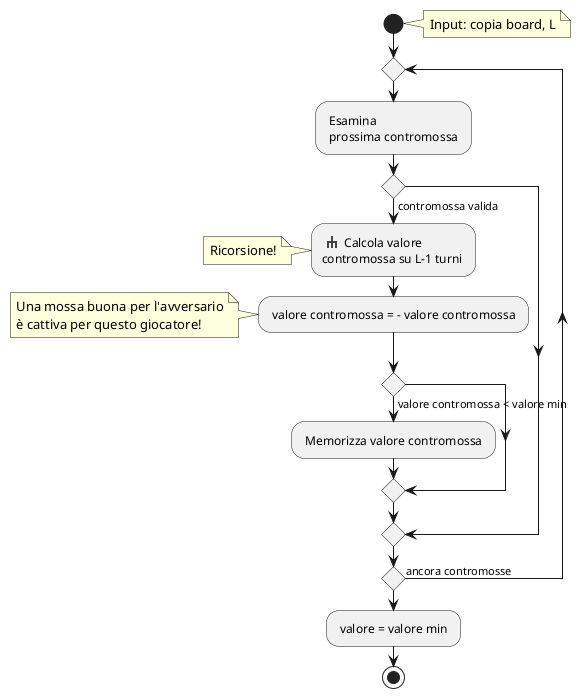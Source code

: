 @startuml
sprite $rake [16x16/8] {
0000000000000000
0000000jj0000000
0000000jj0000000
0005555jj5555000
000jjeejjeejj000
000jj00jj00jj000
000jj00jj00jj000
0000000000000000
}

start
note right
  Input: copia board, L
end note
     repeat
       : Esamina \n prossima contromossa ;
       if ()  then (contromossa valida)
       : <$rake> Calcola valore\ncontromossa su L-1 turni ;
       note
          Ricorsione!
       end note
       : valore contromossa = - valore contromossa ;
       note
          Una mossa buona per l'avversario
          è cattiva per questo giocatore!
       end note
       if () then (valore contromossa < valore min)
          : Memorizza valore contromossa ; 
       endif
       endif
     repeat while () is (ancora contromosse)
     : valore = valore min ;
stop
@enduml
